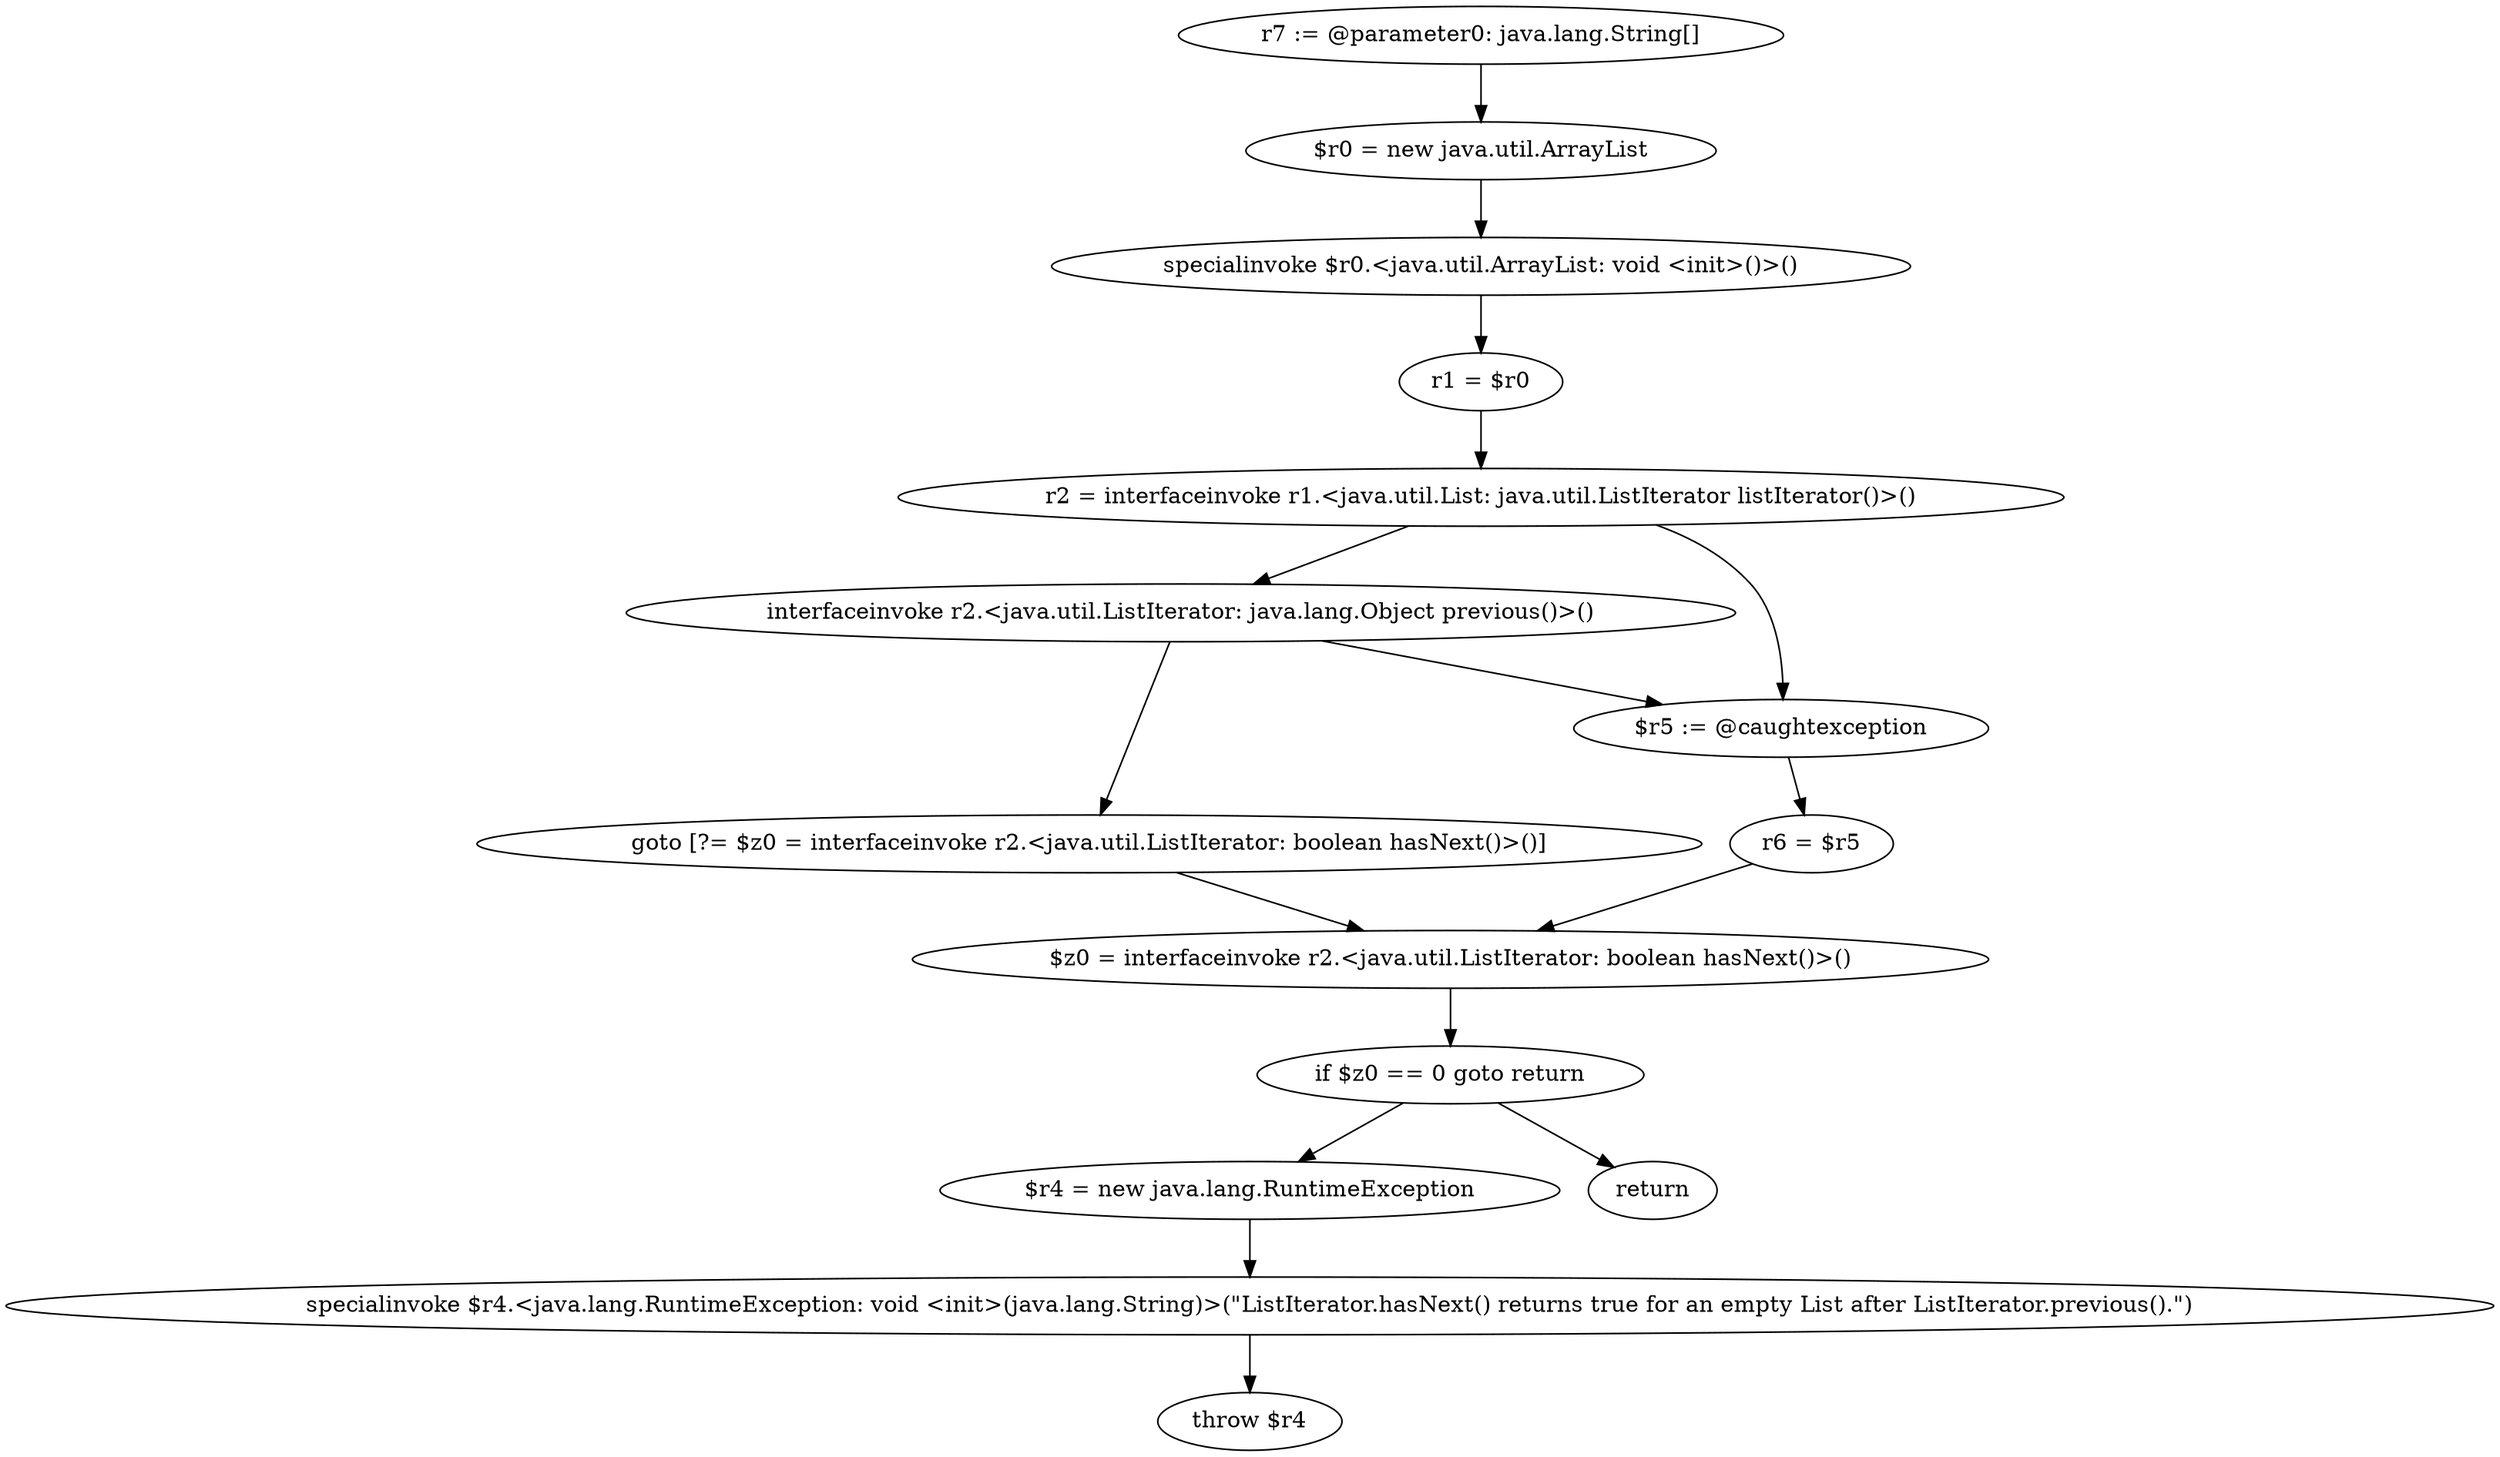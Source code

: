 digraph "unitGraph" {
    "r7 := @parameter0: java.lang.String[]"
    "$r0 = new java.util.ArrayList"
    "specialinvoke $r0.<java.util.ArrayList: void <init>()>()"
    "r1 = $r0"
    "r2 = interfaceinvoke r1.<java.util.List: java.util.ListIterator listIterator()>()"
    "interfaceinvoke r2.<java.util.ListIterator: java.lang.Object previous()>()"
    "goto [?= $z0 = interfaceinvoke r2.<java.util.ListIterator: boolean hasNext()>()]"
    "$r5 := @caughtexception"
    "r6 = $r5"
    "$z0 = interfaceinvoke r2.<java.util.ListIterator: boolean hasNext()>()"
    "if $z0 == 0 goto return"
    "$r4 = new java.lang.RuntimeException"
    "specialinvoke $r4.<java.lang.RuntimeException: void <init>(java.lang.String)>(\"ListIterator.hasNext() returns true for an empty List after ListIterator.previous().\")"
    "throw $r4"
    "return"
    "r7 := @parameter0: java.lang.String[]"->"$r0 = new java.util.ArrayList";
    "$r0 = new java.util.ArrayList"->"specialinvoke $r0.<java.util.ArrayList: void <init>()>()";
    "specialinvoke $r0.<java.util.ArrayList: void <init>()>()"->"r1 = $r0";
    "r1 = $r0"->"r2 = interfaceinvoke r1.<java.util.List: java.util.ListIterator listIterator()>()";
    "r2 = interfaceinvoke r1.<java.util.List: java.util.ListIterator listIterator()>()"->"interfaceinvoke r2.<java.util.ListIterator: java.lang.Object previous()>()";
    "r2 = interfaceinvoke r1.<java.util.List: java.util.ListIterator listIterator()>()"->"$r5 := @caughtexception";
    "interfaceinvoke r2.<java.util.ListIterator: java.lang.Object previous()>()"->"goto [?= $z0 = interfaceinvoke r2.<java.util.ListIterator: boolean hasNext()>()]";
    "interfaceinvoke r2.<java.util.ListIterator: java.lang.Object previous()>()"->"$r5 := @caughtexception";
    "goto [?= $z0 = interfaceinvoke r2.<java.util.ListIterator: boolean hasNext()>()]"->"$z0 = interfaceinvoke r2.<java.util.ListIterator: boolean hasNext()>()";
    "$r5 := @caughtexception"->"r6 = $r5";
    "r6 = $r5"->"$z0 = interfaceinvoke r2.<java.util.ListIterator: boolean hasNext()>()";
    "$z0 = interfaceinvoke r2.<java.util.ListIterator: boolean hasNext()>()"->"if $z0 == 0 goto return";
    "if $z0 == 0 goto return"->"$r4 = new java.lang.RuntimeException";
    "if $z0 == 0 goto return"->"return";
    "$r4 = new java.lang.RuntimeException"->"specialinvoke $r4.<java.lang.RuntimeException: void <init>(java.lang.String)>(\"ListIterator.hasNext() returns true for an empty List after ListIterator.previous().\")";
    "specialinvoke $r4.<java.lang.RuntimeException: void <init>(java.lang.String)>(\"ListIterator.hasNext() returns true for an empty List after ListIterator.previous().\")"->"throw $r4";
}
